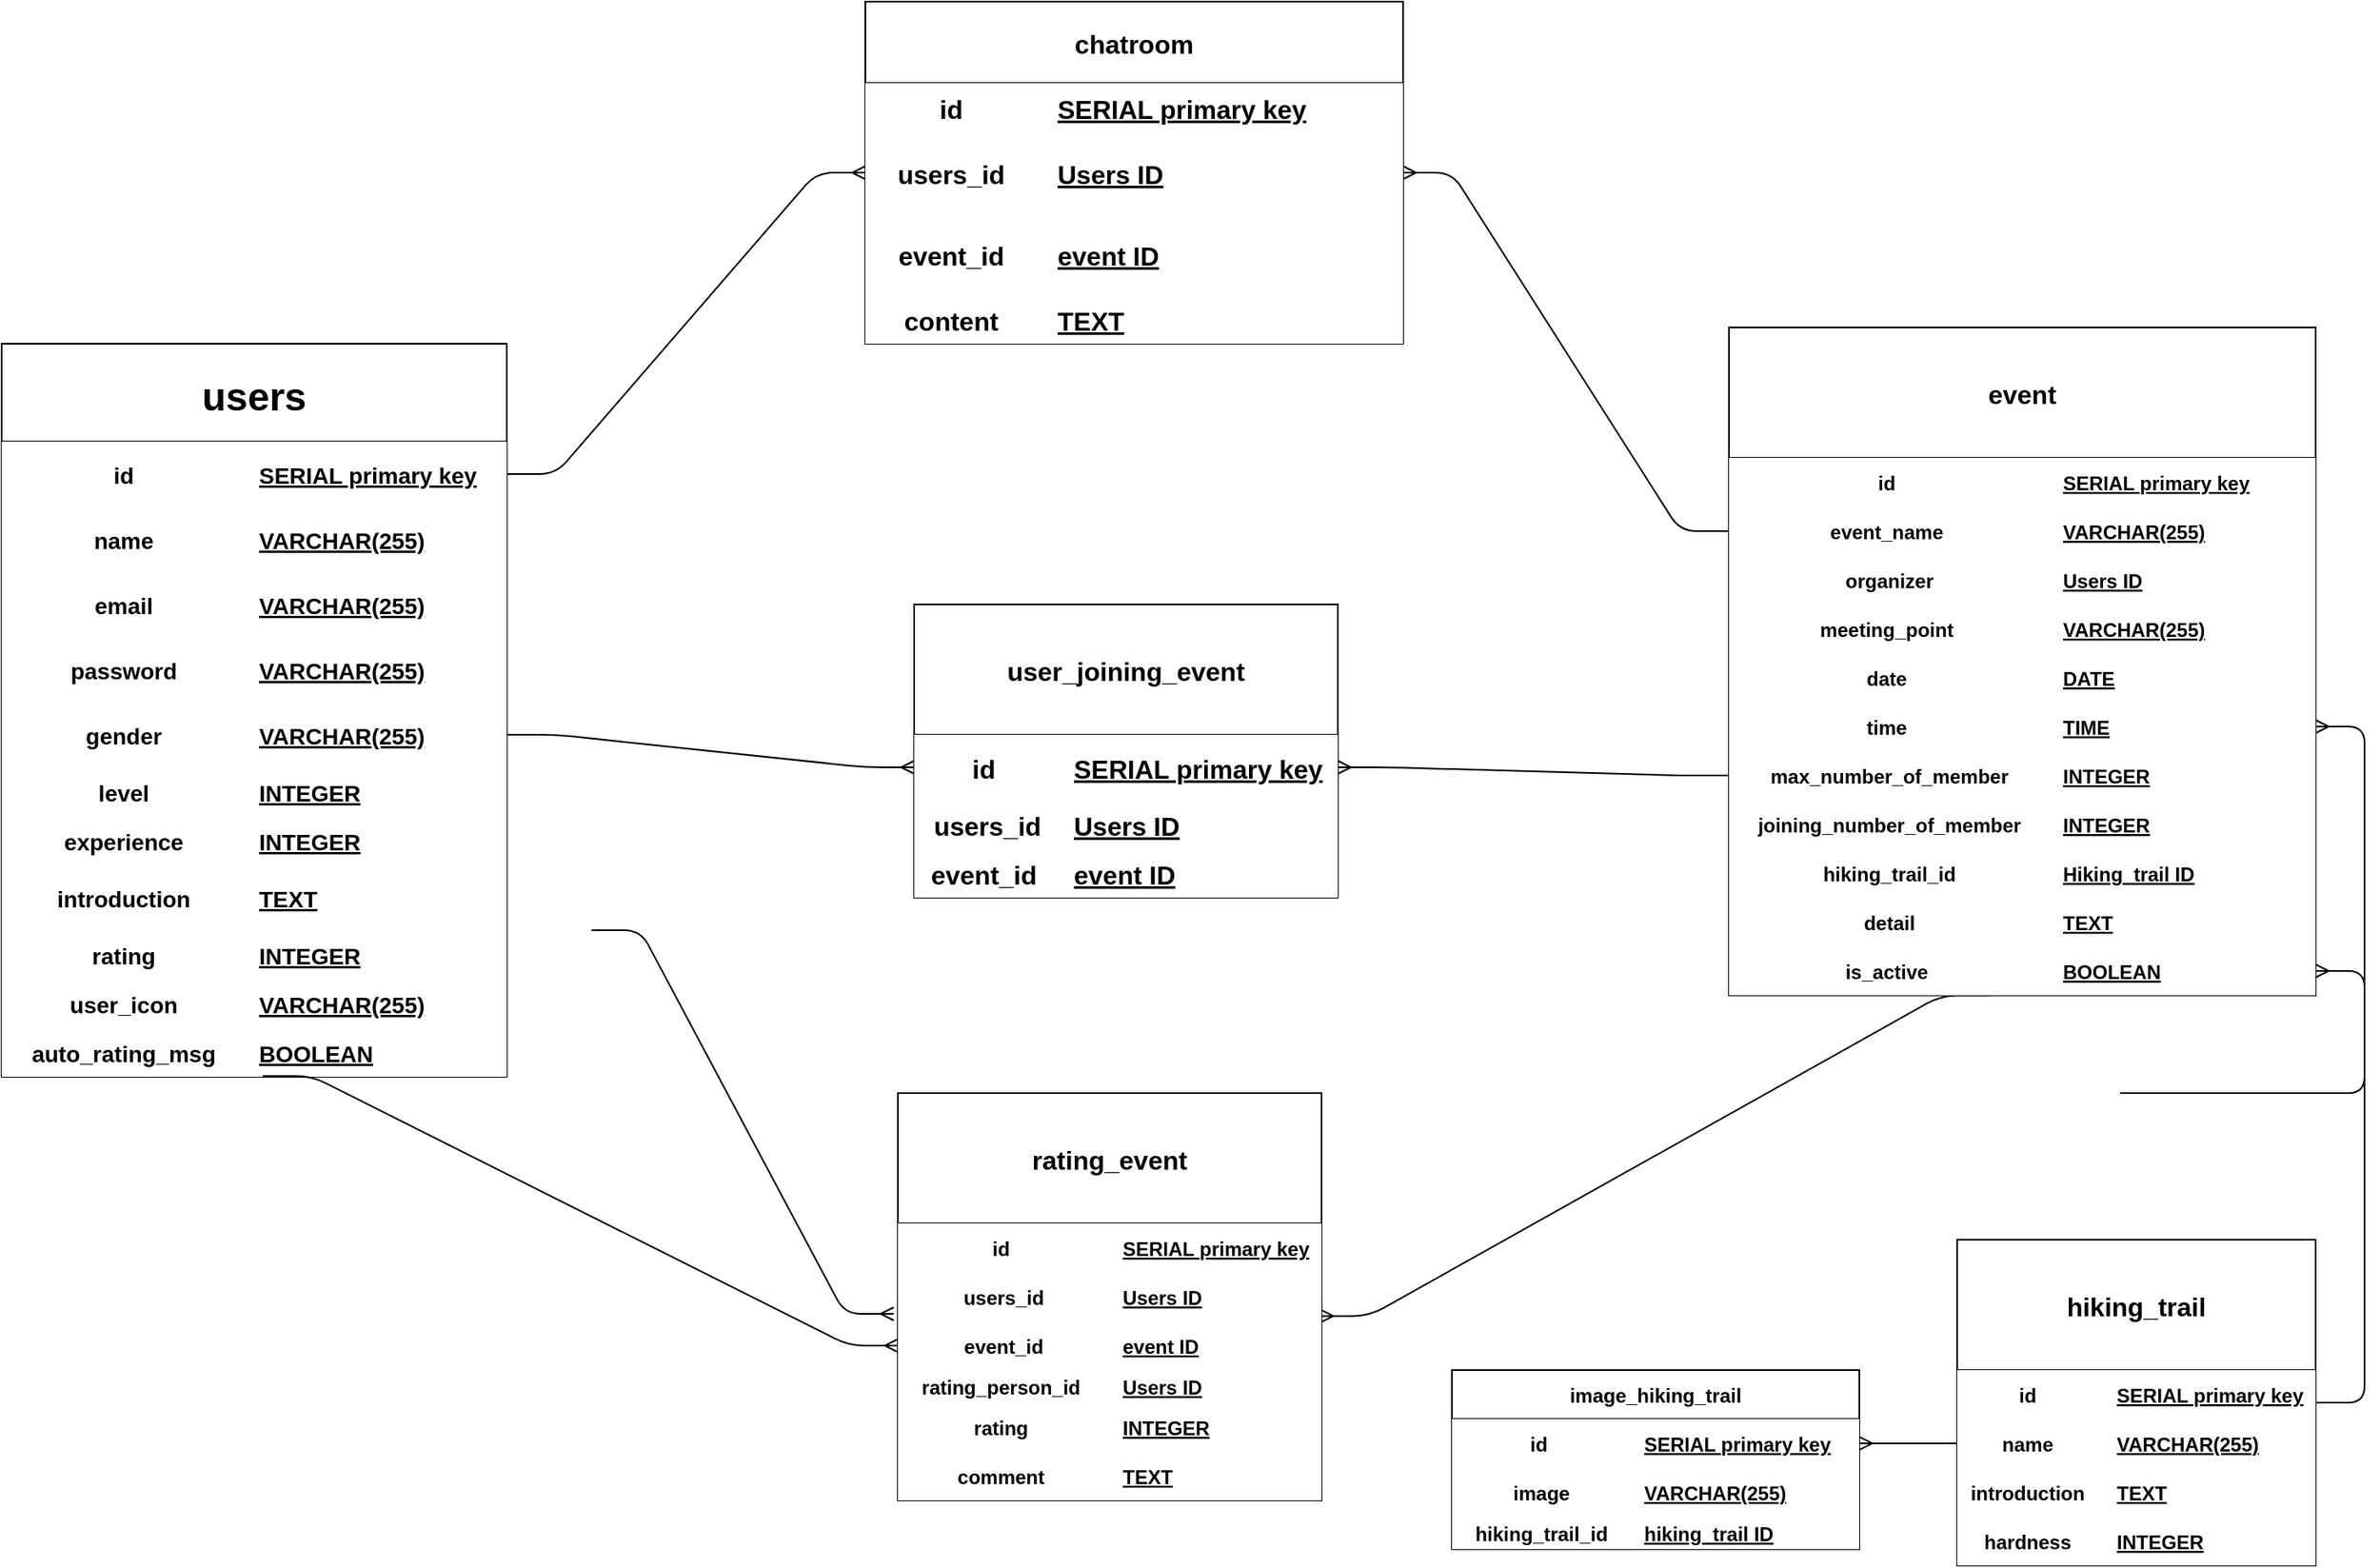 <mxfile version="14.2.6" type="gitlab">
  <diagram id="65VvHo6--kCIn4KXoi39" name="Page-1">
    <mxGraphModel dx="1865" dy="1717" grid="1" gridSize="10" guides="1" tooltips="1" connect="1" arrows="1" fold="1" page="1" pageScale="1" pageWidth="827" pageHeight="1169" math="0" shadow="0">
      <root>
        <mxCell id="0" />
        <mxCell id="1" parent="0" />
        <mxCell id="d0yQMke6JM1EVP33kVht-113" value="" style="edgeStyle=entityRelationEdgeStyle;fontSize=12;html=1;endArrow=ERmany;entryX=0;entryY=0.5;entryDx=0;entryDy=0;" parent="1" source="-zenPWLFXA5SUry6Ur8m-55" target="-zenPWLFXA5SUry6Ur8m-111" edge="1">
          <mxGeometry width="100" height="100" relative="1" as="geometry">
            <mxPoint x="-160" y="-700" as="sourcePoint" />
            <mxPoint x="-130" y="-550" as="targetPoint" />
          </mxGeometry>
        </mxCell>
        <mxCell id="d0yQMke6JM1EVP33kVht-120" value="" style="edgeStyle=entityRelationEdgeStyle;fontSize=12;html=1;endArrow=ERmany;exitX=0;exitY=0.5;exitDx=0;exitDy=0;entryX=1;entryY=0.5;entryDx=0;entryDy=0;" parent="1" source="-zenPWLFXA5SUry6Ur8m-220" target="-zenPWLFXA5SUry6Ur8m-79" edge="1">
          <mxGeometry width="100" height="100" relative="1" as="geometry">
            <mxPoint x="310" y="-1010" as="sourcePoint" />
            <mxPoint x="370" y="-1010" as="targetPoint" />
          </mxGeometry>
        </mxCell>
        <mxCell id="d0yQMke6JM1EVP33kVht-121" value="" style="edgeStyle=entityRelationEdgeStyle;fontSize=12;html=1;endArrow=ERmany;entryX=0;entryY=0.5;entryDx=0;entryDy=0;" parent="1" source="-zenPWLFXA5SUry6Ur8m-19" target="-zenPWLFXA5SUry6Ur8m-79" edge="1">
          <mxGeometry width="100" height="100" relative="1" as="geometry">
            <mxPoint x="-180" y="-910" as="sourcePoint" />
            <mxPoint x="-230" y="-936" as="targetPoint" />
          </mxGeometry>
        </mxCell>
        <mxCell id="d0yQMke6JM1EVP33kVht-123" value="" style="edgeStyle=entityRelationEdgeStyle;fontSize=12;html=1;endArrow=ERmany;exitX=0.505;exitY=1.169;exitDx=0;exitDy=0;exitPerimeter=0;entryX=-0.01;entryY=0.85;entryDx=0;entryDy=0;entryPerimeter=0;" parent="1" source="-zenPWLFXA5SUry6Ur8m-37" target="-zenPWLFXA5SUry6Ur8m-158" edge="1">
          <mxGeometry width="100" height="100" relative="1" as="geometry">
            <mxPoint x="-388" y="-520" as="sourcePoint" />
            <mxPoint x="-380" y="-350" as="targetPoint" />
          </mxGeometry>
        </mxCell>
        <mxCell id="-zenPWLFXA5SUry6Ur8m-14" value="" style="edgeStyle=entityRelationEdgeStyle;fontSize=12;html=1;endArrow=ERmany;" parent="1" source="-zenPWLFXA5SUry6Ur8m-195" target="-zenPWLFXA5SUry6Ur8m-256" edge="1">
          <mxGeometry width="100" height="100" relative="1" as="geometry">
            <mxPoint x="550" y="-420" as="sourcePoint" />
            <mxPoint x="640" y="-510" as="targetPoint" />
          </mxGeometry>
        </mxCell>
        <mxCell id="d0yQMke6JM1EVP33kVht-122" value="" style="edgeStyle=entityRelationEdgeStyle;fontSize=12;html=1;endArrow=ERmany;entryX=0.997;entryY=-0.106;entryDx=0;entryDy=0;entryPerimeter=0;exitX=0.445;exitY=1.003;exitDx=0;exitDy=0;exitPerimeter=0;" parent="1" source="-zenPWLFXA5SUry6Ur8m-241" target="-zenPWLFXA5SUry6Ur8m-161" edge="1">
          <mxGeometry width="100" height="100" relative="1" as="geometry">
            <mxPoint x="290" y="-450" as="sourcePoint" />
            <mxPoint x="440" y="-520" as="targetPoint" />
          </mxGeometry>
        </mxCell>
        <mxCell id="d0yQMke6JM1EVP33kVht-112" value="" style="edgeStyle=entityRelationEdgeStyle;fontSize=12;html=1;endArrow=ERmany;" parent="1" source="-zenPWLFXA5SUry6Ur8m-253" target="-zenPWLFXA5SUry6Ur8m-111" edge="1">
          <mxGeometry width="100" height="100" relative="1" as="geometry">
            <mxPoint x="304" y="-600" as="sourcePoint" />
            <mxPoint x="250" y="-685" as="targetPoint" />
          </mxGeometry>
        </mxCell>
        <mxCell id="-zenPWLFXA5SUry6Ur8m-18" value="users" style="shape=table;startSize=60;container=1;collapsible=1;childLayout=tableLayout;fixedRows=1;rowLines=0;fontStyle=1;align=center;resizeLast=1;gradientColor=none;fontSize=24;" parent="1" vertex="1">
          <mxGeometry x="-750" y="-880" width="310" height="450" as="geometry" />
        </mxCell>
        <mxCell id="-zenPWLFXA5SUry6Ur8m-19" value="" style="shape=partialRectangle;collapsible=0;dropTarget=0;pointerEvents=0;top=0;left=0;bottom=0;right=0;points=[[0,0.5],[1,0.5]];portConstraint=eastwest;" parent="-zenPWLFXA5SUry6Ur8m-18" vertex="1">
          <mxGeometry y="60" width="310" height="40" as="geometry" />
        </mxCell>
        <mxCell id="-zenPWLFXA5SUry6Ur8m-20" value="id" style="shape=partialRectangle;connectable=0;top=0;left=0;bottom=0;right=0;fontStyle=1;overflow=hidden;fontSize=14;" parent="-zenPWLFXA5SUry6Ur8m-19" vertex="1">
          <mxGeometry width="150.0" height="40" as="geometry" />
        </mxCell>
        <mxCell id="-zenPWLFXA5SUry6Ur8m-21" value="SERIAL primary key" style="shape=partialRectangle;connectable=0;top=0;left=0;bottom=0;right=0;align=left;spacingLeft=6;fontStyle=5;overflow=hidden;fontSize=14;" parent="-zenPWLFXA5SUry6Ur8m-19" vertex="1">
          <mxGeometry x="150.0" width="160.0" height="40" as="geometry" />
        </mxCell>
        <mxCell id="-zenPWLFXA5SUry6Ur8m-22" value="" style="shape=partialRectangle;collapsible=0;dropTarget=0;pointerEvents=0;top=0;left=0;bottom=1;right=0;points=[[0,0.5],[1,0.5]];portConstraint=eastwest;fontSize=14;" parent="-zenPWLFXA5SUry6Ur8m-18" vertex="1">
          <mxGeometry y="100" width="310" height="40" as="geometry" />
        </mxCell>
        <mxCell id="-zenPWLFXA5SUry6Ur8m-23" value="name" style="shape=partialRectangle;connectable=0;top=0;left=0;bottom=0;right=0;fontStyle=1;overflow=hidden;fontSize=14;" parent="-zenPWLFXA5SUry6Ur8m-22" vertex="1">
          <mxGeometry width="150.0" height="40" as="geometry" />
        </mxCell>
        <mxCell id="-zenPWLFXA5SUry6Ur8m-24" value="VARCHAR(255)" style="shape=partialRectangle;connectable=0;top=0;left=0;bottom=0;right=0;align=left;spacingLeft=6;fontStyle=5;overflow=hidden;fontSize=14;" parent="-zenPWLFXA5SUry6Ur8m-22" vertex="1">
          <mxGeometry x="150.0" width="160.0" height="40" as="geometry" />
        </mxCell>
        <mxCell id="-zenPWLFXA5SUry6Ur8m-61" style="shape=partialRectangle;collapsible=0;dropTarget=0;pointerEvents=0;top=0;left=0;bottom=1;right=0;points=[[0,0.5],[1,0.5]];portConstraint=eastwest;fontSize=14;" parent="-zenPWLFXA5SUry6Ur8m-18" vertex="1">
          <mxGeometry y="140" width="310" height="40" as="geometry" />
        </mxCell>
        <mxCell id="-zenPWLFXA5SUry6Ur8m-62" value="email" style="shape=partialRectangle;connectable=0;top=0;left=0;bottom=0;right=0;fontStyle=1;overflow=hidden;fontSize=14;" parent="-zenPWLFXA5SUry6Ur8m-61" vertex="1">
          <mxGeometry width="150.0" height="40" as="geometry" />
        </mxCell>
        <mxCell id="-zenPWLFXA5SUry6Ur8m-63" value="VARCHAR(255)" style="shape=partialRectangle;connectable=0;top=0;left=0;bottom=0;right=0;align=left;spacingLeft=6;fontStyle=5;overflow=hidden;fontSize=14;" parent="-zenPWLFXA5SUry6Ur8m-61" vertex="1">
          <mxGeometry x="150.0" width="160.0" height="40" as="geometry" />
        </mxCell>
        <mxCell id="-zenPWLFXA5SUry6Ur8m-58" style="shape=partialRectangle;collapsible=0;dropTarget=0;pointerEvents=0;top=0;left=0;bottom=1;right=0;points=[[0,0.5],[1,0.5]];portConstraint=eastwest;fontSize=14;" parent="-zenPWLFXA5SUry6Ur8m-18" vertex="1">
          <mxGeometry y="180" width="310" height="40" as="geometry" />
        </mxCell>
        <mxCell id="-zenPWLFXA5SUry6Ur8m-59" value="password" style="shape=partialRectangle;connectable=0;top=0;left=0;bottom=0;right=0;fontStyle=1;overflow=hidden;fontSize=14;" parent="-zenPWLFXA5SUry6Ur8m-58" vertex="1">
          <mxGeometry width="150.0" height="40" as="geometry" />
        </mxCell>
        <mxCell id="-zenPWLFXA5SUry6Ur8m-60" value="VARCHAR(255)" style="shape=partialRectangle;connectable=0;top=0;left=0;bottom=0;right=0;align=left;spacingLeft=6;fontStyle=5;overflow=hidden;fontSize=14;" parent="-zenPWLFXA5SUry6Ur8m-58" vertex="1">
          <mxGeometry x="150.0" width="160.0" height="40" as="geometry" />
        </mxCell>
        <mxCell id="-zenPWLFXA5SUry6Ur8m-55" style="shape=partialRectangle;collapsible=0;dropTarget=0;pointerEvents=0;top=0;left=0;bottom=1;right=0;points=[[0,0.5],[1,0.5]];portConstraint=eastwest;fontSize=14;" parent="-zenPWLFXA5SUry6Ur8m-18" vertex="1">
          <mxGeometry y="220" width="310" height="40" as="geometry" />
        </mxCell>
        <mxCell id="-zenPWLFXA5SUry6Ur8m-56" value="gender" style="shape=partialRectangle;connectable=0;top=0;left=0;bottom=0;right=0;fontStyle=1;overflow=hidden;fontSize=14;" parent="-zenPWLFXA5SUry6Ur8m-55" vertex="1">
          <mxGeometry width="150.0" height="40" as="geometry" />
        </mxCell>
        <mxCell id="-zenPWLFXA5SUry6Ur8m-57" value="VARCHAR(255)" style="shape=partialRectangle;connectable=0;top=0;left=0;bottom=0;right=0;align=left;spacingLeft=6;fontStyle=5;overflow=hidden;fontSize=14;" parent="-zenPWLFXA5SUry6Ur8m-55" vertex="1">
          <mxGeometry x="150.0" width="160.0" height="40" as="geometry" />
        </mxCell>
        <mxCell id="-zenPWLFXA5SUry6Ur8m-52" style="shape=partialRectangle;collapsible=0;dropTarget=0;pointerEvents=0;top=0;left=0;bottom=1;right=0;points=[[0,0.5],[1,0.5]];portConstraint=eastwest;fontSize=14;" parent="-zenPWLFXA5SUry6Ur8m-18" vertex="1">
          <mxGeometry y="260" width="310" height="30" as="geometry" />
        </mxCell>
        <mxCell id="-zenPWLFXA5SUry6Ur8m-53" value="level" style="shape=partialRectangle;connectable=0;top=0;left=0;bottom=0;right=0;fontStyle=1;overflow=hidden;fontSize=14;" parent="-zenPWLFXA5SUry6Ur8m-52" vertex="1">
          <mxGeometry width="150.0" height="30" as="geometry" />
        </mxCell>
        <mxCell id="-zenPWLFXA5SUry6Ur8m-54" value="INTEGER" style="shape=partialRectangle;connectable=0;top=0;left=0;bottom=0;right=0;align=left;spacingLeft=6;fontStyle=5;overflow=hidden;fontSize=14;" parent="-zenPWLFXA5SUry6Ur8m-52" vertex="1">
          <mxGeometry x="150.0" width="160.0" height="30" as="geometry" />
        </mxCell>
        <mxCell id="-zenPWLFXA5SUry6Ur8m-49" style="shape=partialRectangle;collapsible=0;dropTarget=0;pointerEvents=0;top=0;left=0;bottom=1;right=0;points=[[0,0.5],[1,0.5]];portConstraint=eastwest;fontSize=14;" parent="-zenPWLFXA5SUry6Ur8m-18" vertex="1">
          <mxGeometry y="290" width="310" height="30" as="geometry" />
        </mxCell>
        <mxCell id="-zenPWLFXA5SUry6Ur8m-50" value="experience" style="shape=partialRectangle;connectable=0;top=0;left=0;bottom=0;right=0;fontStyle=1;overflow=hidden;fontSize=14;" parent="-zenPWLFXA5SUry6Ur8m-49" vertex="1">
          <mxGeometry width="150.0" height="30" as="geometry" />
        </mxCell>
        <mxCell id="-zenPWLFXA5SUry6Ur8m-51" value="INTEGER" style="shape=partialRectangle;connectable=0;top=0;left=0;bottom=0;right=0;align=left;spacingLeft=6;fontStyle=5;overflow=hidden;fontSize=14;" parent="-zenPWLFXA5SUry6Ur8m-49" vertex="1">
          <mxGeometry x="150.0" width="160.0" height="30" as="geometry" />
        </mxCell>
        <mxCell id="-zenPWLFXA5SUry6Ur8m-46" style="shape=partialRectangle;collapsible=0;dropTarget=0;pointerEvents=0;top=0;left=0;bottom=1;right=0;points=[[0,0.5],[1,0.5]];portConstraint=eastwest;fontSize=14;" parent="-zenPWLFXA5SUry6Ur8m-18" vertex="1">
          <mxGeometry y="320" width="310" height="40" as="geometry" />
        </mxCell>
        <mxCell id="-zenPWLFXA5SUry6Ur8m-47" value="introduction" style="shape=partialRectangle;connectable=0;top=0;left=0;bottom=0;right=0;fontStyle=1;overflow=hidden;fontSize=14;" parent="-zenPWLFXA5SUry6Ur8m-46" vertex="1">
          <mxGeometry width="150.0" height="40" as="geometry" />
        </mxCell>
        <mxCell id="-zenPWLFXA5SUry6Ur8m-48" value="TEXT" style="shape=partialRectangle;connectable=0;top=0;left=0;bottom=0;right=0;align=left;spacingLeft=6;fontStyle=5;overflow=hidden;fontSize=14;" parent="-zenPWLFXA5SUry6Ur8m-46" vertex="1">
          <mxGeometry x="150.0" width="160.0" height="40" as="geometry" />
        </mxCell>
        <mxCell id="-zenPWLFXA5SUry6Ur8m-43" style="shape=partialRectangle;collapsible=0;dropTarget=0;pointerEvents=0;top=0;left=0;bottom=1;right=0;points=[[0,0.5],[1,0.5]];portConstraint=eastwest;fontSize=14;" parent="-zenPWLFXA5SUry6Ur8m-18" vertex="1">
          <mxGeometry y="360" width="310" height="30" as="geometry" />
        </mxCell>
        <mxCell id="-zenPWLFXA5SUry6Ur8m-44" value="rating" style="shape=partialRectangle;connectable=0;top=0;left=0;bottom=0;right=0;fontStyle=1;overflow=hidden;fontSize=14;" parent="-zenPWLFXA5SUry6Ur8m-43" vertex="1">
          <mxGeometry width="150.0" height="30" as="geometry" />
        </mxCell>
        <mxCell id="-zenPWLFXA5SUry6Ur8m-45" value="INTEGER" style="shape=partialRectangle;connectable=0;top=0;left=0;bottom=0;right=0;align=left;spacingLeft=6;fontStyle=5;overflow=hidden;fontSize=14;" parent="-zenPWLFXA5SUry6Ur8m-43" vertex="1">
          <mxGeometry x="150.0" width="160.0" height="30" as="geometry" />
        </mxCell>
        <mxCell id="-zenPWLFXA5SUry6Ur8m-40" style="shape=partialRectangle;collapsible=0;dropTarget=0;pointerEvents=0;top=0;left=0;bottom=1;right=0;points=[[0,0.5],[1,0.5]];portConstraint=eastwest;fontSize=14;" parent="-zenPWLFXA5SUry6Ur8m-18" vertex="1">
          <mxGeometry y="390" width="310" height="30" as="geometry" />
        </mxCell>
        <mxCell id="-zenPWLFXA5SUry6Ur8m-41" value="user_icon" style="shape=partialRectangle;connectable=0;top=0;left=0;bottom=0;right=0;fontStyle=1;overflow=hidden;fontSize=14;" parent="-zenPWLFXA5SUry6Ur8m-40" vertex="1">
          <mxGeometry width="150.0" height="30" as="geometry" />
        </mxCell>
        <mxCell id="-zenPWLFXA5SUry6Ur8m-42" value="VARCHAR(255)" style="shape=partialRectangle;connectable=0;top=0;left=0;bottom=0;right=0;align=left;spacingLeft=6;fontStyle=5;overflow=hidden;fontSize=14;" parent="-zenPWLFXA5SUry6Ur8m-40" vertex="1">
          <mxGeometry x="150.0" width="160.0" height="30" as="geometry" />
        </mxCell>
        <mxCell id="W8MikCeuZX580ekkMF8j-46" style="shape=partialRectangle;collapsible=0;dropTarget=0;pointerEvents=0;top=0;left=0;bottom=1;right=0;points=[[0,0.5],[1,0.5]];portConstraint=eastwest;fontSize=14;" vertex="1" parent="-zenPWLFXA5SUry6Ur8m-18">
          <mxGeometry y="420" width="310" height="30" as="geometry" />
        </mxCell>
        <mxCell id="W8MikCeuZX580ekkMF8j-47" value="auto_rating_msg" style="shape=partialRectangle;connectable=0;top=0;left=0;bottom=0;right=0;fontStyle=1;overflow=hidden;fontSize=14;" vertex="1" parent="W8MikCeuZX580ekkMF8j-46">
          <mxGeometry width="150.0" height="30" as="geometry" />
        </mxCell>
        <mxCell id="W8MikCeuZX580ekkMF8j-48" value="BOOLEAN" style="shape=partialRectangle;connectable=0;top=0;left=0;bottom=0;right=0;align=left;spacingLeft=6;fontStyle=5;overflow=hidden;fontSize=14;" vertex="1" parent="W8MikCeuZX580ekkMF8j-46">
          <mxGeometry x="150.0" width="160.0" height="30" as="geometry" />
        </mxCell>
        <mxCell id="-zenPWLFXA5SUry6Ur8m-79" value="chatroom" style="shape=table;startSize=50;container=1;collapsible=1;childLayout=tableLayout;fixedRows=1;rowLines=0;fontStyle=1;align=center;resizeLast=1;strokeColor=#000000;gradientColor=none;fontSize=16;" parent="1" vertex="1">
          <mxGeometry x="-220" y="-1090" width="330" height="210" as="geometry" />
        </mxCell>
        <mxCell id="-zenPWLFXA5SUry6Ur8m-80" value="" style="shape=partialRectangle;collapsible=0;dropTarget=0;pointerEvents=0;top=0;left=0;bottom=0;right=0;points=[[0,0.5],[1,0.5]];portConstraint=eastwest;fontSize=16;" parent="-zenPWLFXA5SUry6Ur8m-79" vertex="1">
          <mxGeometry y="50" width="330" height="30" as="geometry" />
        </mxCell>
        <mxCell id="-zenPWLFXA5SUry6Ur8m-81" value="id " style="shape=partialRectangle;connectable=0;top=0;left=0;bottom=0;right=0;fontStyle=1;overflow=hidden;fontSize=16;" parent="-zenPWLFXA5SUry6Ur8m-80" vertex="1">
          <mxGeometry width="110" height="30" as="geometry" />
        </mxCell>
        <mxCell id="-zenPWLFXA5SUry6Ur8m-82" value="SERIAL primary key" style="shape=partialRectangle;connectable=0;top=0;left=0;bottom=0;right=0;align=left;spacingLeft=6;fontStyle=5;overflow=hidden;fontSize=16;" parent="-zenPWLFXA5SUry6Ur8m-80" vertex="1">
          <mxGeometry x="110" width="220" height="30" as="geometry" />
        </mxCell>
        <mxCell id="-zenPWLFXA5SUry6Ur8m-98" style="shape=partialRectangle;collapsible=0;dropTarget=0;pointerEvents=0;top=0;left=0;bottom=0;right=0;points=[[0,0.5],[1,0.5]];portConstraint=eastwest;fontSize=16;" parent="-zenPWLFXA5SUry6Ur8m-79" vertex="1">
          <mxGeometry y="80" width="330" height="50" as="geometry" />
        </mxCell>
        <mxCell id="-zenPWLFXA5SUry6Ur8m-99" value="users_id " style="shape=partialRectangle;connectable=0;top=0;left=0;bottom=0;right=0;fontStyle=1;overflow=hidden;fontSize=16;" parent="-zenPWLFXA5SUry6Ur8m-98" vertex="1">
          <mxGeometry width="110" height="50" as="geometry" />
        </mxCell>
        <mxCell id="-zenPWLFXA5SUry6Ur8m-100" value="Users ID" style="shape=partialRectangle;connectable=0;top=0;left=0;bottom=0;right=0;align=left;spacingLeft=6;fontStyle=5;overflow=hidden;fontSize=16;" parent="-zenPWLFXA5SUry6Ur8m-98" vertex="1">
          <mxGeometry x="110" width="220" height="50" as="geometry" />
        </mxCell>
        <mxCell id="-zenPWLFXA5SUry6Ur8m-101" style="shape=partialRectangle;collapsible=0;dropTarget=0;pointerEvents=0;top=0;left=0;bottom=0;right=0;points=[[0,0.5],[1,0.5]];portConstraint=eastwest;fontSize=16;" parent="-zenPWLFXA5SUry6Ur8m-79" vertex="1">
          <mxGeometry y="130" width="330" height="50" as="geometry" />
        </mxCell>
        <mxCell id="-zenPWLFXA5SUry6Ur8m-102" value="event_id " style="shape=partialRectangle;connectable=0;top=0;left=0;bottom=0;right=0;fontStyle=1;overflow=hidden;fontSize=16;" parent="-zenPWLFXA5SUry6Ur8m-101" vertex="1">
          <mxGeometry width="110" height="50" as="geometry" />
        </mxCell>
        <mxCell id="-zenPWLFXA5SUry6Ur8m-103" value="event ID" style="shape=partialRectangle;connectable=0;top=0;left=0;bottom=0;right=0;align=left;spacingLeft=6;fontStyle=5;overflow=hidden;fontSize=16;" parent="-zenPWLFXA5SUry6Ur8m-101" vertex="1">
          <mxGeometry x="110" width="220" height="50" as="geometry" />
        </mxCell>
        <mxCell id="-zenPWLFXA5SUry6Ur8m-104" style="shape=partialRectangle;collapsible=0;dropTarget=0;pointerEvents=0;top=0;left=0;bottom=0;right=0;points=[[0,0.5],[1,0.5]];portConstraint=eastwest;fontSize=16;" parent="-zenPWLFXA5SUry6Ur8m-79" vertex="1">
          <mxGeometry y="180" width="330" height="30" as="geometry" />
        </mxCell>
        <mxCell id="-zenPWLFXA5SUry6Ur8m-105" value="content " style="shape=partialRectangle;connectable=0;top=0;left=0;bottom=0;right=0;fontStyle=1;overflow=hidden;fontSize=16;" parent="-zenPWLFXA5SUry6Ur8m-104" vertex="1">
          <mxGeometry width="110" height="30" as="geometry" />
        </mxCell>
        <mxCell id="-zenPWLFXA5SUry6Ur8m-106" value="TEXT" style="shape=partialRectangle;connectable=0;top=0;left=0;bottom=0;right=0;align=left;spacingLeft=6;fontStyle=5;overflow=hidden;fontSize=16;" parent="-zenPWLFXA5SUry6Ur8m-104" vertex="1">
          <mxGeometry x="110" width="220" height="30" as="geometry" />
        </mxCell>
        <mxCell id="-zenPWLFXA5SUry6Ur8m-110" value="user_joining_event" style="shape=table;startSize=80;container=1;collapsible=1;childLayout=tableLayout;fixedRows=1;rowLines=0;fontStyle=1;align=center;resizeLast=1;strokeColor=#000000;gradientColor=none;fontSize=16;" parent="1" vertex="1">
          <mxGeometry x="-190" y="-720" width="260" height="180.0" as="geometry" />
        </mxCell>
        <mxCell id="-zenPWLFXA5SUry6Ur8m-111" value="" style="shape=partialRectangle;collapsible=0;dropTarget=0;pointerEvents=0;top=0;left=0;bottom=0;right=0;points=[[0,0.5],[1,0.5]];portConstraint=eastwest;fontSize=16;" parent="-zenPWLFXA5SUry6Ur8m-110" vertex="1">
          <mxGeometry y="80" width="260" height="40" as="geometry" />
        </mxCell>
        <mxCell id="-zenPWLFXA5SUry6Ur8m-112" value="id " style="shape=partialRectangle;connectable=0;top=0;left=0;bottom=0;right=0;fontStyle=1;overflow=hidden;fontSize=16;" parent="-zenPWLFXA5SUry6Ur8m-111" vertex="1">
          <mxGeometry width="90" height="40" as="geometry" />
        </mxCell>
        <mxCell id="-zenPWLFXA5SUry6Ur8m-113" value="SERIAL primary key" style="shape=partialRectangle;connectable=0;top=0;left=0;bottom=0;right=0;align=left;spacingLeft=6;fontStyle=5;overflow=hidden;fontSize=16;" parent="-zenPWLFXA5SUry6Ur8m-111" vertex="1">
          <mxGeometry x="90" width="170" height="40" as="geometry" />
        </mxCell>
        <mxCell id="-zenPWLFXA5SUry6Ur8m-129" style="shape=partialRectangle;collapsible=0;dropTarget=0;pointerEvents=0;top=0;left=0;bottom=0;right=0;points=[[0,0.5],[1,0.5]];portConstraint=eastwest;fontSize=16;" parent="-zenPWLFXA5SUry6Ur8m-110" vertex="1">
          <mxGeometry y="120" width="260" height="30" as="geometry" />
        </mxCell>
        <mxCell id="-zenPWLFXA5SUry6Ur8m-130" value="users_id" style="shape=partialRectangle;connectable=0;top=0;left=0;bottom=0;right=0;fontStyle=1;overflow=hidden;fontSize=16;" parent="-zenPWLFXA5SUry6Ur8m-129" vertex="1">
          <mxGeometry width="90" height="30" as="geometry" />
        </mxCell>
        <mxCell id="-zenPWLFXA5SUry6Ur8m-131" value="Users ID" style="shape=partialRectangle;connectable=0;top=0;left=0;bottom=0;right=0;align=left;spacingLeft=6;fontStyle=5;overflow=hidden;fontSize=16;" parent="-zenPWLFXA5SUry6Ur8m-129" vertex="1">
          <mxGeometry x="90" width="170" height="30" as="geometry" />
        </mxCell>
        <mxCell id="-zenPWLFXA5SUry6Ur8m-132" style="shape=partialRectangle;collapsible=0;dropTarget=0;pointerEvents=0;top=0;left=0;bottom=0;right=0;points=[[0,0.5],[1,0.5]];portConstraint=eastwest;fontSize=16;" parent="-zenPWLFXA5SUry6Ur8m-110" vertex="1">
          <mxGeometry y="150" width="260" height="30" as="geometry" />
        </mxCell>
        <mxCell id="-zenPWLFXA5SUry6Ur8m-133" value="event_id " style="shape=partialRectangle;connectable=0;top=0;left=0;bottom=0;right=0;fontStyle=1;overflow=hidden;fontSize=16;" parent="-zenPWLFXA5SUry6Ur8m-132" vertex="1">
          <mxGeometry width="90" height="30" as="geometry" />
        </mxCell>
        <mxCell id="-zenPWLFXA5SUry6Ur8m-134" value="event ID" style="shape=partialRectangle;connectable=0;top=0;left=0;bottom=0;right=0;align=left;spacingLeft=6;fontStyle=5;overflow=hidden;fontSize=16;" parent="-zenPWLFXA5SUry6Ur8m-132" vertex="1">
          <mxGeometry x="90" width="170" height="30" as="geometry" />
        </mxCell>
        <mxCell id="-zenPWLFXA5SUry6Ur8m-139" value="rating_event" style="shape=table;startSize=80;container=1;collapsible=1;childLayout=tableLayout;fixedRows=1;rowLines=0;fontStyle=1;align=center;resizeLast=1;strokeColor=#000000;gradientColor=none;fontSize=16;" parent="1" vertex="1">
          <mxGeometry x="-200" y="-420" width="260" height="250.0" as="geometry" />
        </mxCell>
        <mxCell id="-zenPWLFXA5SUry6Ur8m-143" value="" style="shape=partialRectangle;collapsible=0;dropTarget=0;pointerEvents=0;top=0;left=0;bottom=1;right=0;points=[[0,0.5],[1,0.5]];portConstraint=eastwest;" parent="-zenPWLFXA5SUry6Ur8m-139" vertex="1">
          <mxGeometry y="80" width="260" height="30" as="geometry" />
        </mxCell>
        <mxCell id="-zenPWLFXA5SUry6Ur8m-144" value="id " style="shape=partialRectangle;connectable=0;top=0;left=0;bottom=0;right=0;fontStyle=1;overflow=hidden;" parent="-zenPWLFXA5SUry6Ur8m-143" vertex="1">
          <mxGeometry width="130" height="30" as="geometry" />
        </mxCell>
        <mxCell id="-zenPWLFXA5SUry6Ur8m-145" value="SERIAL primary key" style="shape=partialRectangle;connectable=0;top=0;left=0;bottom=0;right=0;align=left;spacingLeft=6;fontStyle=5;overflow=hidden;" parent="-zenPWLFXA5SUry6Ur8m-143" vertex="1">
          <mxGeometry x="130" width="130" height="30" as="geometry" />
        </mxCell>
        <mxCell id="-zenPWLFXA5SUry6Ur8m-158" style="shape=partialRectangle;collapsible=0;dropTarget=0;pointerEvents=0;top=0;left=0;bottom=1;right=0;points=[[0,0.5],[1,0.5]];portConstraint=eastwest;" parent="-zenPWLFXA5SUry6Ur8m-139" vertex="1">
          <mxGeometry y="110" width="260" height="30" as="geometry" />
        </mxCell>
        <mxCell id="-zenPWLFXA5SUry6Ur8m-159" value="users_id" style="shape=partialRectangle;connectable=0;top=0;left=0;bottom=0;right=0;fontStyle=1;overflow=hidden;" parent="-zenPWLFXA5SUry6Ur8m-158" vertex="1">
          <mxGeometry width="130" height="30" as="geometry" />
        </mxCell>
        <mxCell id="-zenPWLFXA5SUry6Ur8m-160" value="Users ID" style="shape=partialRectangle;connectable=0;top=0;left=0;bottom=0;right=0;align=left;spacingLeft=6;fontStyle=5;overflow=hidden;" parent="-zenPWLFXA5SUry6Ur8m-158" vertex="1">
          <mxGeometry x="130" width="130" height="30" as="geometry" />
        </mxCell>
        <mxCell id="-zenPWLFXA5SUry6Ur8m-161" style="shape=partialRectangle;collapsible=0;dropTarget=0;pointerEvents=0;top=0;left=0;bottom=1;right=0;points=[[0,0.5],[1,0.5]];portConstraint=eastwest;" parent="-zenPWLFXA5SUry6Ur8m-139" vertex="1">
          <mxGeometry y="140" width="260" height="30" as="geometry" />
        </mxCell>
        <mxCell id="-zenPWLFXA5SUry6Ur8m-162" value="event_id" style="shape=partialRectangle;connectable=0;top=0;left=0;bottom=0;right=0;fontStyle=1;overflow=hidden;" parent="-zenPWLFXA5SUry6Ur8m-161" vertex="1">
          <mxGeometry width="130" height="30" as="geometry" />
        </mxCell>
        <mxCell id="-zenPWLFXA5SUry6Ur8m-163" value="event ID" style="shape=partialRectangle;connectable=0;top=0;left=0;bottom=0;right=0;align=left;spacingLeft=6;fontStyle=5;overflow=hidden;" parent="-zenPWLFXA5SUry6Ur8m-161" vertex="1">
          <mxGeometry x="130" width="130" height="30" as="geometry" />
        </mxCell>
        <mxCell id="-zenPWLFXA5SUry6Ur8m-164" style="shape=partialRectangle;collapsible=0;dropTarget=0;pointerEvents=0;top=0;left=0;bottom=1;right=0;points=[[0,0.5],[1,0.5]];portConstraint=eastwest;" parent="-zenPWLFXA5SUry6Ur8m-139" vertex="1">
          <mxGeometry y="170" width="260" height="20" as="geometry" />
        </mxCell>
        <mxCell id="-zenPWLFXA5SUry6Ur8m-165" value="rating_person_id " style="shape=partialRectangle;connectable=0;top=0;left=0;bottom=0;right=0;fontStyle=1;overflow=hidden;" parent="-zenPWLFXA5SUry6Ur8m-164" vertex="1">
          <mxGeometry width="130" height="20" as="geometry" />
        </mxCell>
        <mxCell id="-zenPWLFXA5SUry6Ur8m-166" value="Users ID" style="shape=partialRectangle;connectable=0;top=0;left=0;bottom=0;right=0;align=left;spacingLeft=6;fontStyle=5;overflow=hidden;" parent="-zenPWLFXA5SUry6Ur8m-164" vertex="1">
          <mxGeometry x="130" width="130" height="20" as="geometry" />
        </mxCell>
        <mxCell id="-zenPWLFXA5SUry6Ur8m-176" style="shape=partialRectangle;collapsible=0;dropTarget=0;pointerEvents=0;top=0;left=0;bottom=1;right=0;points=[[0,0.5],[1,0.5]];portConstraint=eastwest;" parent="-zenPWLFXA5SUry6Ur8m-139" vertex="1">
          <mxGeometry y="190" width="260" height="30" as="geometry" />
        </mxCell>
        <mxCell id="-zenPWLFXA5SUry6Ur8m-177" value="rating " style="shape=partialRectangle;connectable=0;top=0;left=0;bottom=0;right=0;fontStyle=1;overflow=hidden;" parent="-zenPWLFXA5SUry6Ur8m-176" vertex="1">
          <mxGeometry width="130" height="30" as="geometry" />
        </mxCell>
        <mxCell id="-zenPWLFXA5SUry6Ur8m-178" value="INTEGER" style="shape=partialRectangle;connectable=0;top=0;left=0;bottom=0;right=0;align=left;spacingLeft=6;fontStyle=5;overflow=hidden;" parent="-zenPWLFXA5SUry6Ur8m-176" vertex="1">
          <mxGeometry x="130" width="130" height="30" as="geometry" />
        </mxCell>
        <mxCell id="-zenPWLFXA5SUry6Ur8m-173" style="shape=partialRectangle;collapsible=0;dropTarget=0;pointerEvents=0;top=0;left=0;bottom=1;right=0;points=[[0,0.5],[1,0.5]];portConstraint=eastwest;" parent="-zenPWLFXA5SUry6Ur8m-139" vertex="1">
          <mxGeometry y="220" width="260" height="30" as="geometry" />
        </mxCell>
        <mxCell id="-zenPWLFXA5SUry6Ur8m-174" value="comment " style="shape=partialRectangle;connectable=0;top=0;left=0;bottom=0;right=0;fontStyle=1;overflow=hidden;" parent="-zenPWLFXA5SUry6Ur8m-173" vertex="1">
          <mxGeometry width="130" height="30" as="geometry" />
        </mxCell>
        <mxCell id="-zenPWLFXA5SUry6Ur8m-175" value="TEXT" style="shape=partialRectangle;connectable=0;top=0;left=0;bottom=0;right=0;align=left;spacingLeft=6;fontStyle=5;overflow=hidden;" parent="-zenPWLFXA5SUry6Ur8m-173" vertex="1">
          <mxGeometry x="130" width="130" height="30" as="geometry" />
        </mxCell>
        <mxCell id="-zenPWLFXA5SUry6Ur8m-179" value="hiking_trail" style="shape=table;startSize=80;container=1;collapsible=1;childLayout=tableLayout;fixedRows=1;rowLines=0;fontStyle=1;align=center;resizeLast=1;strokeColor=#000000;gradientColor=none;fontSize=16;" parent="1" vertex="1">
          <mxGeometry x="450" y="-330" width="220" height="200" as="geometry" />
        </mxCell>
        <mxCell id="-zenPWLFXA5SUry6Ur8m-180" value="" style="shape=partialRectangle;collapsible=0;dropTarget=0;pointerEvents=0;top=0;left=0;bottom=0;right=0;points=[[0,0.5],[1,0.5]];portConstraint=eastwest;" parent="-zenPWLFXA5SUry6Ur8m-179" vertex="1">
          <mxGeometry y="80" width="220" height="30" as="geometry" />
        </mxCell>
        <mxCell id="-zenPWLFXA5SUry6Ur8m-181" value="id " style="shape=partialRectangle;connectable=0;top=0;left=0;bottom=0;right=0;fontStyle=1;overflow=hidden;" parent="-zenPWLFXA5SUry6Ur8m-180" vertex="1">
          <mxGeometry width="90" height="30" as="geometry" />
        </mxCell>
        <mxCell id="-zenPWLFXA5SUry6Ur8m-182" value="SERIAL primary key" style="shape=partialRectangle;connectable=0;top=0;left=0;bottom=0;right=0;align=left;spacingLeft=6;fontStyle=5;overflow=hidden;" parent="-zenPWLFXA5SUry6Ur8m-180" vertex="1">
          <mxGeometry x="90" width="130" height="30" as="geometry" />
        </mxCell>
        <mxCell id="-zenPWLFXA5SUry6Ur8m-192" style="shape=partialRectangle;collapsible=0;dropTarget=0;pointerEvents=0;top=0;left=0;bottom=0;right=0;points=[[0,0.5],[1,0.5]];portConstraint=eastwest;" parent="-zenPWLFXA5SUry6Ur8m-179" vertex="1">
          <mxGeometry y="110" width="220" height="30" as="geometry" />
        </mxCell>
        <mxCell id="-zenPWLFXA5SUry6Ur8m-193" value="name " style="shape=partialRectangle;connectable=0;top=0;left=0;bottom=0;right=0;fontStyle=1;overflow=hidden;" parent="-zenPWLFXA5SUry6Ur8m-192" vertex="1">
          <mxGeometry width="90" height="30" as="geometry" />
        </mxCell>
        <mxCell id="-zenPWLFXA5SUry6Ur8m-194" value="VARCHAR(255)" style="shape=partialRectangle;connectable=0;top=0;left=0;bottom=0;right=0;align=left;spacingLeft=6;fontStyle=5;overflow=hidden;" parent="-zenPWLFXA5SUry6Ur8m-192" vertex="1">
          <mxGeometry x="90" width="130" height="30" as="geometry" />
        </mxCell>
        <mxCell id="-zenPWLFXA5SUry6Ur8m-198" style="shape=partialRectangle;collapsible=0;dropTarget=0;pointerEvents=0;top=0;left=0;bottom=0;right=0;points=[[0,0.5],[1,0.5]];portConstraint=eastwest;" parent="-zenPWLFXA5SUry6Ur8m-179" vertex="1">
          <mxGeometry y="140" width="220" height="30" as="geometry" />
        </mxCell>
        <mxCell id="-zenPWLFXA5SUry6Ur8m-199" value="introduction " style="shape=partialRectangle;connectable=0;top=0;left=0;bottom=0;right=0;fontStyle=1;overflow=hidden;" parent="-zenPWLFXA5SUry6Ur8m-198" vertex="1">
          <mxGeometry width="90" height="30" as="geometry" />
        </mxCell>
        <mxCell id="-zenPWLFXA5SUry6Ur8m-200" value="TEXT" style="shape=partialRectangle;connectable=0;top=0;left=0;bottom=0;right=0;align=left;spacingLeft=6;fontStyle=5;overflow=hidden;" parent="-zenPWLFXA5SUry6Ur8m-198" vertex="1">
          <mxGeometry x="90" width="130" height="30" as="geometry" />
        </mxCell>
        <mxCell id="-zenPWLFXA5SUry6Ur8m-204" style="shape=partialRectangle;collapsible=0;dropTarget=0;pointerEvents=0;top=0;left=0;bottom=0;right=0;points=[[0,0.5],[1,0.5]];portConstraint=eastwest;" parent="-zenPWLFXA5SUry6Ur8m-179" vertex="1">
          <mxGeometry y="170" width="220" height="30" as="geometry" />
        </mxCell>
        <mxCell id="-zenPWLFXA5SUry6Ur8m-205" value="hardness " style="shape=partialRectangle;connectable=0;top=0;left=0;bottom=0;right=0;fontStyle=1;overflow=hidden;" parent="-zenPWLFXA5SUry6Ur8m-204" vertex="1">
          <mxGeometry width="90" height="30" as="geometry" />
        </mxCell>
        <mxCell id="-zenPWLFXA5SUry6Ur8m-206" value="INTEGER" style="shape=partialRectangle;connectable=0;top=0;left=0;bottom=0;right=0;align=left;spacingLeft=6;fontStyle=5;overflow=hidden;" parent="-zenPWLFXA5SUry6Ur8m-204" vertex="1">
          <mxGeometry x="90" width="130" height="30" as="geometry" />
        </mxCell>
        <mxCell id="-zenPWLFXA5SUry6Ur8m-207" value="event" style="shape=table;startSize=80;container=1;collapsible=1;childLayout=tableLayout;fixedRows=1;rowLines=0;fontStyle=1;align=center;resizeLast=1;strokeColor=#000000;gradientColor=none;fontSize=16;" parent="1" vertex="1">
          <mxGeometry x="310" y="-890" width="360" height="410" as="geometry" />
        </mxCell>
        <mxCell id="-zenPWLFXA5SUry6Ur8m-208" value="" style="shape=partialRectangle;collapsible=0;dropTarget=0;pointerEvents=0;top=0;left=0;bottom=0;right=0;points=[[0,0.5],[1,0.5]];portConstraint=eastwest;" parent="-zenPWLFXA5SUry6Ur8m-207" vertex="1">
          <mxGeometry y="80" width="360" height="30" as="geometry" />
        </mxCell>
        <mxCell id="-zenPWLFXA5SUry6Ur8m-209" value="id " style="shape=partialRectangle;connectable=0;top=0;left=0;bottom=0;right=0;fontStyle=1;overflow=hidden;" parent="-zenPWLFXA5SUry6Ur8m-208" vertex="1">
          <mxGeometry width="197.0" height="30" as="geometry" />
        </mxCell>
        <mxCell id="-zenPWLFXA5SUry6Ur8m-210" value="SERIAL primary key" style="shape=partialRectangle;connectable=0;top=0;left=0;bottom=0;right=0;align=left;spacingLeft=6;fontStyle=5;overflow=hidden;" parent="-zenPWLFXA5SUry6Ur8m-208" vertex="1">
          <mxGeometry x="197.0" width="163.0" height="30" as="geometry" />
        </mxCell>
        <mxCell id="-zenPWLFXA5SUry6Ur8m-220" style="shape=partialRectangle;collapsible=0;dropTarget=0;pointerEvents=0;top=0;left=0;bottom=0;right=0;points=[[0,0.5],[1,0.5]];portConstraint=eastwest;" parent="-zenPWLFXA5SUry6Ur8m-207" vertex="1">
          <mxGeometry y="110" width="360" height="30" as="geometry" />
        </mxCell>
        <mxCell id="-zenPWLFXA5SUry6Ur8m-221" value="event_name " style="shape=partialRectangle;connectable=0;top=0;left=0;bottom=0;right=0;fontStyle=1;overflow=hidden;" parent="-zenPWLFXA5SUry6Ur8m-220" vertex="1">
          <mxGeometry width="197.0" height="30" as="geometry" />
        </mxCell>
        <mxCell id="-zenPWLFXA5SUry6Ur8m-222" value="VARCHAR(255)" style="shape=partialRectangle;connectable=0;top=0;left=0;bottom=0;right=0;align=left;spacingLeft=6;fontStyle=5;overflow=hidden;" parent="-zenPWLFXA5SUry6Ur8m-220" vertex="1">
          <mxGeometry x="197.0" width="163.0" height="30" as="geometry" />
        </mxCell>
        <mxCell id="W8MikCeuZX580ekkMF8j-38" style="shape=partialRectangle;collapsible=0;dropTarget=0;pointerEvents=0;top=0;left=0;bottom=0;right=0;points=[[0,0.5],[1,0.5]];portConstraint=eastwest;" vertex="1" parent="-zenPWLFXA5SUry6Ur8m-207">
          <mxGeometry y="140" width="360" height="30" as="geometry" />
        </mxCell>
        <mxCell id="W8MikCeuZX580ekkMF8j-39" value="organizer" style="shape=partialRectangle;connectable=0;top=0;left=0;bottom=0;right=0;fontStyle=1;overflow=hidden;" vertex="1" parent="W8MikCeuZX580ekkMF8j-38">
          <mxGeometry width="197.0" height="30" as="geometry" />
        </mxCell>
        <mxCell id="W8MikCeuZX580ekkMF8j-40" value="Users ID" style="shape=partialRectangle;connectable=0;top=0;left=0;bottom=0;right=0;align=left;spacingLeft=6;fontStyle=5;overflow=hidden;" vertex="1" parent="W8MikCeuZX580ekkMF8j-38">
          <mxGeometry x="197.0" width="163.0" height="30" as="geometry" />
        </mxCell>
        <mxCell id="-zenPWLFXA5SUry6Ur8m-223" style="shape=partialRectangle;collapsible=0;dropTarget=0;pointerEvents=0;top=0;left=0;bottom=0;right=0;points=[[0,0.5],[1,0.5]];portConstraint=eastwest;" parent="-zenPWLFXA5SUry6Ur8m-207" vertex="1">
          <mxGeometry y="170" width="360" height="30" as="geometry" />
        </mxCell>
        <mxCell id="-zenPWLFXA5SUry6Ur8m-224" value="meeting_point " style="shape=partialRectangle;connectable=0;top=0;left=0;bottom=0;right=0;fontStyle=1;overflow=hidden;" parent="-zenPWLFXA5SUry6Ur8m-223" vertex="1">
          <mxGeometry width="197.0" height="30" as="geometry" />
        </mxCell>
        <mxCell id="-zenPWLFXA5SUry6Ur8m-225" value="VARCHAR(255)" style="shape=partialRectangle;connectable=0;top=0;left=0;bottom=0;right=0;align=left;spacingLeft=6;fontStyle=5;overflow=hidden;" parent="-zenPWLFXA5SUry6Ur8m-223" vertex="1">
          <mxGeometry x="197.0" width="163.0" height="30" as="geometry" />
        </mxCell>
        <mxCell id="-zenPWLFXA5SUry6Ur8m-226" style="shape=partialRectangle;collapsible=0;dropTarget=0;pointerEvents=0;top=0;left=0;bottom=0;right=0;points=[[0,0.5],[1,0.5]];portConstraint=eastwest;" parent="-zenPWLFXA5SUry6Ur8m-207" vertex="1">
          <mxGeometry y="200" width="360" height="30" as="geometry" />
        </mxCell>
        <mxCell id="-zenPWLFXA5SUry6Ur8m-227" value="date " style="shape=partialRectangle;connectable=0;top=0;left=0;bottom=0;right=0;fontStyle=1;overflow=hidden;" parent="-zenPWLFXA5SUry6Ur8m-226" vertex="1">
          <mxGeometry width="197.0" height="30" as="geometry" />
        </mxCell>
        <mxCell id="-zenPWLFXA5SUry6Ur8m-228" value="DATE" style="shape=partialRectangle;connectable=0;top=0;left=0;bottom=0;right=0;align=left;spacingLeft=6;fontStyle=5;overflow=hidden;" parent="-zenPWLFXA5SUry6Ur8m-226" vertex="1">
          <mxGeometry x="197.0" width="163.0" height="30" as="geometry" />
        </mxCell>
        <mxCell id="-zenPWLFXA5SUry6Ur8m-256" style="shape=partialRectangle;collapsible=0;dropTarget=0;pointerEvents=0;top=0;left=0;bottom=0;right=0;points=[[0,0.5],[1,0.5]];portConstraint=eastwest;" parent="-zenPWLFXA5SUry6Ur8m-207" vertex="1">
          <mxGeometry y="230" width="360" height="30" as="geometry" />
        </mxCell>
        <mxCell id="-zenPWLFXA5SUry6Ur8m-257" value="time " style="shape=partialRectangle;connectable=0;top=0;left=0;bottom=0;right=0;fontStyle=1;overflow=hidden;" parent="-zenPWLFXA5SUry6Ur8m-256" vertex="1">
          <mxGeometry width="197.0" height="30" as="geometry" />
        </mxCell>
        <mxCell id="-zenPWLFXA5SUry6Ur8m-258" value="TIME" style="shape=partialRectangle;connectable=0;top=0;left=0;bottom=0;right=0;align=left;spacingLeft=6;fontStyle=5;overflow=hidden;" parent="-zenPWLFXA5SUry6Ur8m-256" vertex="1">
          <mxGeometry x="197.0" width="163.0" height="30" as="geometry" />
        </mxCell>
        <mxCell id="-zenPWLFXA5SUry6Ur8m-253" style="shape=partialRectangle;collapsible=0;dropTarget=0;pointerEvents=0;top=0;left=0;bottom=0;right=0;points=[[0,0.5],[1,0.5]];portConstraint=eastwest;" parent="-zenPWLFXA5SUry6Ur8m-207" vertex="1">
          <mxGeometry y="260" width="360" height="30" as="geometry" />
        </mxCell>
        <mxCell id="-zenPWLFXA5SUry6Ur8m-254" value="max_number_of_member" style="shape=partialRectangle;connectable=0;top=0;left=0;bottom=0;right=0;fontStyle=1;overflow=hidden;" parent="-zenPWLFXA5SUry6Ur8m-253" vertex="1">
          <mxGeometry width="197.0" height="30" as="geometry" />
        </mxCell>
        <mxCell id="-zenPWLFXA5SUry6Ur8m-255" value="INTEGER" style="shape=partialRectangle;connectable=0;top=0;left=0;bottom=0;right=0;align=left;spacingLeft=6;fontStyle=5;overflow=hidden;" parent="-zenPWLFXA5SUry6Ur8m-253" vertex="1">
          <mxGeometry x="197.0" width="163.0" height="30" as="geometry" />
        </mxCell>
        <mxCell id="-zenPWLFXA5SUry6Ur8m-250" style="shape=partialRectangle;collapsible=0;dropTarget=0;pointerEvents=0;top=0;left=0;bottom=0;right=0;points=[[0,0.5],[1,0.5]];portConstraint=eastwest;" parent="-zenPWLFXA5SUry6Ur8m-207" vertex="1">
          <mxGeometry y="290" width="360" height="30" as="geometry" />
        </mxCell>
        <mxCell id="-zenPWLFXA5SUry6Ur8m-251" value="joining_number_of_member" style="shape=partialRectangle;connectable=0;top=0;left=0;bottom=0;right=0;fontStyle=1;overflow=hidden;" parent="-zenPWLFXA5SUry6Ur8m-250" vertex="1">
          <mxGeometry width="197.0" height="30" as="geometry" />
        </mxCell>
        <mxCell id="-zenPWLFXA5SUry6Ur8m-252" value="INTEGER" style="shape=partialRectangle;connectable=0;top=0;left=0;bottom=0;right=0;align=left;spacingLeft=6;fontStyle=5;overflow=hidden;" parent="-zenPWLFXA5SUry6Ur8m-250" vertex="1">
          <mxGeometry x="197.0" width="163.0" height="30" as="geometry" />
        </mxCell>
        <mxCell id="-zenPWLFXA5SUry6Ur8m-247" style="shape=partialRectangle;collapsible=0;dropTarget=0;pointerEvents=0;top=0;left=0;bottom=0;right=0;points=[[0,0.5],[1,0.5]];portConstraint=eastwest;" parent="-zenPWLFXA5SUry6Ur8m-207" vertex="1">
          <mxGeometry y="320" width="360" height="30" as="geometry" />
        </mxCell>
        <mxCell id="-zenPWLFXA5SUry6Ur8m-248" value="hiking_trail_id" style="shape=partialRectangle;connectable=0;top=0;left=0;bottom=0;right=0;fontStyle=1;overflow=hidden;" parent="-zenPWLFXA5SUry6Ur8m-247" vertex="1">
          <mxGeometry width="197.0" height="30" as="geometry" />
        </mxCell>
        <mxCell id="-zenPWLFXA5SUry6Ur8m-249" value="Hiking_trail ID" style="shape=partialRectangle;connectable=0;top=0;left=0;bottom=0;right=0;align=left;spacingLeft=6;fontStyle=5;overflow=hidden;" parent="-zenPWLFXA5SUry6Ur8m-247" vertex="1">
          <mxGeometry x="197.0" width="163.0" height="30" as="geometry" />
        </mxCell>
        <mxCell id="-zenPWLFXA5SUry6Ur8m-244" style="shape=partialRectangle;collapsible=0;dropTarget=0;pointerEvents=0;top=0;left=0;bottom=0;right=0;points=[[0,0.5],[1,0.5]];portConstraint=eastwest;" parent="-zenPWLFXA5SUry6Ur8m-207" vertex="1">
          <mxGeometry y="350" width="360" height="30" as="geometry" />
        </mxCell>
        <mxCell id="-zenPWLFXA5SUry6Ur8m-245" value="detail" style="shape=partialRectangle;connectable=0;top=0;left=0;bottom=0;right=0;fontStyle=1;overflow=hidden;" parent="-zenPWLFXA5SUry6Ur8m-244" vertex="1">
          <mxGeometry width="197.0" height="30" as="geometry" />
        </mxCell>
        <mxCell id="-zenPWLFXA5SUry6Ur8m-246" value="TEXT" style="shape=partialRectangle;connectable=0;top=0;left=0;bottom=0;right=0;align=left;spacingLeft=6;fontStyle=5;overflow=hidden;" parent="-zenPWLFXA5SUry6Ur8m-244" vertex="1">
          <mxGeometry x="197.0" width="163.0" height="30" as="geometry" />
        </mxCell>
        <mxCell id="-zenPWLFXA5SUry6Ur8m-241" style="shape=partialRectangle;collapsible=0;dropTarget=0;pointerEvents=0;top=0;left=0;bottom=0;right=0;points=[[0,0.5],[1,0.5]];portConstraint=eastwest;" parent="-zenPWLFXA5SUry6Ur8m-207" vertex="1">
          <mxGeometry y="380" width="360" height="30" as="geometry" />
        </mxCell>
        <mxCell id="-zenPWLFXA5SUry6Ur8m-242" value="is_active " style="shape=partialRectangle;connectable=0;top=0;left=0;bottom=0;right=0;fontStyle=1;overflow=hidden;" parent="-zenPWLFXA5SUry6Ur8m-241" vertex="1">
          <mxGeometry width="197.0" height="30" as="geometry" />
        </mxCell>
        <mxCell id="-zenPWLFXA5SUry6Ur8m-243" value="BOOLEAN" style="shape=partialRectangle;connectable=0;top=0;left=0;bottom=0;right=0;align=left;spacingLeft=6;fontStyle=5;overflow=hidden;" parent="-zenPWLFXA5SUry6Ur8m-241" vertex="1">
          <mxGeometry x="197.0" width="163.0" height="30" as="geometry" />
        </mxCell>
        <mxCell id="W8MikCeuZX580ekkMF8j-11" value="image_hiking_trail" style="shape=table;startSize=30;container=1;collapsible=1;childLayout=tableLayout;fixedRows=1;rowLines=0;fontStyle=1;align=center;resizeLast=1;" vertex="1" parent="1">
          <mxGeometry x="140" y="-250" width="250" height="110" as="geometry" />
        </mxCell>
        <mxCell id="W8MikCeuZX580ekkMF8j-12" value="" style="shape=partialRectangle;collapsible=0;dropTarget=0;pointerEvents=0;top=0;left=0;bottom=0;right=0;points=[[0,0.5],[1,0.5]];portConstraint=eastwest;" vertex="1" parent="W8MikCeuZX580ekkMF8j-11">
          <mxGeometry y="30" width="250" height="30" as="geometry" />
        </mxCell>
        <mxCell id="W8MikCeuZX580ekkMF8j-13" value="id " style="shape=partialRectangle;connectable=0;top=0;left=0;bottom=0;right=0;fontStyle=1;overflow=hidden;" vertex="1" parent="W8MikCeuZX580ekkMF8j-12">
          <mxGeometry width="110" height="30" as="geometry" />
        </mxCell>
        <mxCell id="W8MikCeuZX580ekkMF8j-14" value="SERIAL primary key" style="shape=partialRectangle;connectable=0;top=0;left=0;bottom=0;right=0;align=left;spacingLeft=6;fontStyle=5;overflow=hidden;" vertex="1" parent="W8MikCeuZX580ekkMF8j-12">
          <mxGeometry x="110" width="140" height="30" as="geometry" />
        </mxCell>
        <mxCell id="W8MikCeuZX580ekkMF8j-24" style="shape=partialRectangle;collapsible=0;dropTarget=0;pointerEvents=0;top=0;left=0;bottom=0;right=0;points=[[0,0.5],[1,0.5]];portConstraint=eastwest;" vertex="1" parent="W8MikCeuZX580ekkMF8j-11">
          <mxGeometry y="60" width="250" height="30" as="geometry" />
        </mxCell>
        <mxCell id="W8MikCeuZX580ekkMF8j-25" value="image" style="shape=partialRectangle;connectable=0;top=0;left=0;bottom=0;right=0;fontStyle=1;overflow=hidden;" vertex="1" parent="W8MikCeuZX580ekkMF8j-24">
          <mxGeometry width="110" height="30" as="geometry" />
        </mxCell>
        <mxCell id="W8MikCeuZX580ekkMF8j-26" value="VARCHAR(255)" style="shape=partialRectangle;connectable=0;top=0;left=0;bottom=0;right=0;align=left;spacingLeft=6;fontStyle=5;overflow=hidden;" vertex="1" parent="W8MikCeuZX580ekkMF8j-24">
          <mxGeometry x="110" width="140" height="30" as="geometry" />
        </mxCell>
        <mxCell id="W8MikCeuZX580ekkMF8j-41" style="shape=partialRectangle;collapsible=0;dropTarget=0;pointerEvents=0;top=0;left=0;bottom=0;right=0;points=[[0,0.5],[1,0.5]];portConstraint=eastwest;" vertex="1" parent="W8MikCeuZX580ekkMF8j-11">
          <mxGeometry y="90" width="250" height="20" as="geometry" />
        </mxCell>
        <mxCell id="W8MikCeuZX580ekkMF8j-42" value="hiking_trail_id" style="shape=partialRectangle;connectable=0;top=0;left=0;bottom=0;right=0;fontStyle=1;overflow=hidden;" vertex="1" parent="W8MikCeuZX580ekkMF8j-41">
          <mxGeometry width="110" height="20" as="geometry" />
        </mxCell>
        <mxCell id="W8MikCeuZX580ekkMF8j-43" value="hiking_trail ID" style="shape=partialRectangle;connectable=0;top=0;left=0;bottom=0;right=0;align=left;spacingLeft=6;fontStyle=5;overflow=hidden;" vertex="1" parent="W8MikCeuZX580ekkMF8j-41">
          <mxGeometry x="110" width="140" height="20" as="geometry" />
        </mxCell>
        <mxCell id="W8MikCeuZX580ekkMF8j-34" value="" style="edgeStyle=entityRelationEdgeStyle;fontSize=12;html=1;endArrow=ERmany;exitX=0;exitY=0.5;exitDx=0;exitDy=0;" edge="1" parent="1" source="-zenPWLFXA5SUry6Ur8m-192" target="W8MikCeuZX580ekkMF8j-12">
          <mxGeometry width="100" height="100" relative="1" as="geometry">
            <mxPoint x="380" y="-350" as="sourcePoint" />
            <mxPoint x="270" y="110" as="targetPoint" />
          </mxGeometry>
        </mxCell>
        <mxCell id="W8MikCeuZX580ekkMF8j-44" value="" style="edgeStyle=entityRelationEdgeStyle;fontSize=12;html=1;endArrow=ERmany;entryX=0;entryY=0.5;entryDx=0;entryDy=0;exitX=0.517;exitY=0.985;exitDx=0;exitDy=0;exitPerimeter=0;" edge="1" parent="1" source="W8MikCeuZX580ekkMF8j-46" target="-zenPWLFXA5SUry6Ur8m-161">
          <mxGeometry width="100" height="100" relative="1" as="geometry">
            <mxPoint x="-580" y="-370" as="sourcePoint" />
            <mxPoint x="-200" y="-470" as="targetPoint" />
          </mxGeometry>
        </mxCell>
        <mxCell id="W8MikCeuZX580ekkMF8j-45" value="" style="edgeStyle=entityRelationEdgeStyle;fontSize=12;html=1;endArrow=ERmany;exitX=1;exitY=0.5;exitDx=0;exitDy=0;" edge="1" parent="1" source="-zenPWLFXA5SUry6Ur8m-179" target="-zenPWLFXA5SUry6Ur8m-241">
          <mxGeometry width="100" height="100" relative="1" as="geometry">
            <mxPoint x="730" y="-410" as="sourcePoint" />
            <mxPoint x="690" y="-460" as="targetPoint" />
          </mxGeometry>
        </mxCell>
      </root>
    </mxGraphModel>
  </diagram>
</mxfile>
